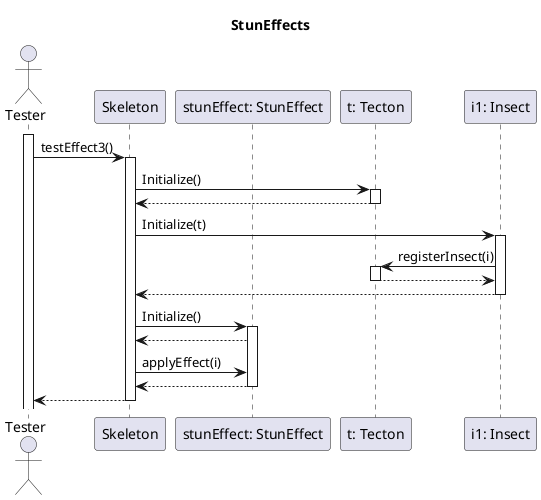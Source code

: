 @startuml Effects Init

title StunEffects 

actor "Tester" as test

participant "Skeleton" as tester
activate test
test ->tester:testEffect3()

participant "stunEffect: StunEffect" as speed


participant "t: Tecton" as t

participant "i1: Insect" as i


activate tester

tester -> t: Initialize()
activate t
t --> tester
deactivate t

tester -> i: Initialize(t)
activate i
i-> t: registerInsect(i)
activate t
t --> i
deactivate t
i --> tester
deactivate i






tester -> speed: Initialize()
activate speed
speed --> tester

tester->speed: applyEffect(i)
speed-->tester
deactivate speed

test <-- tester

deactivate tester


@enduml